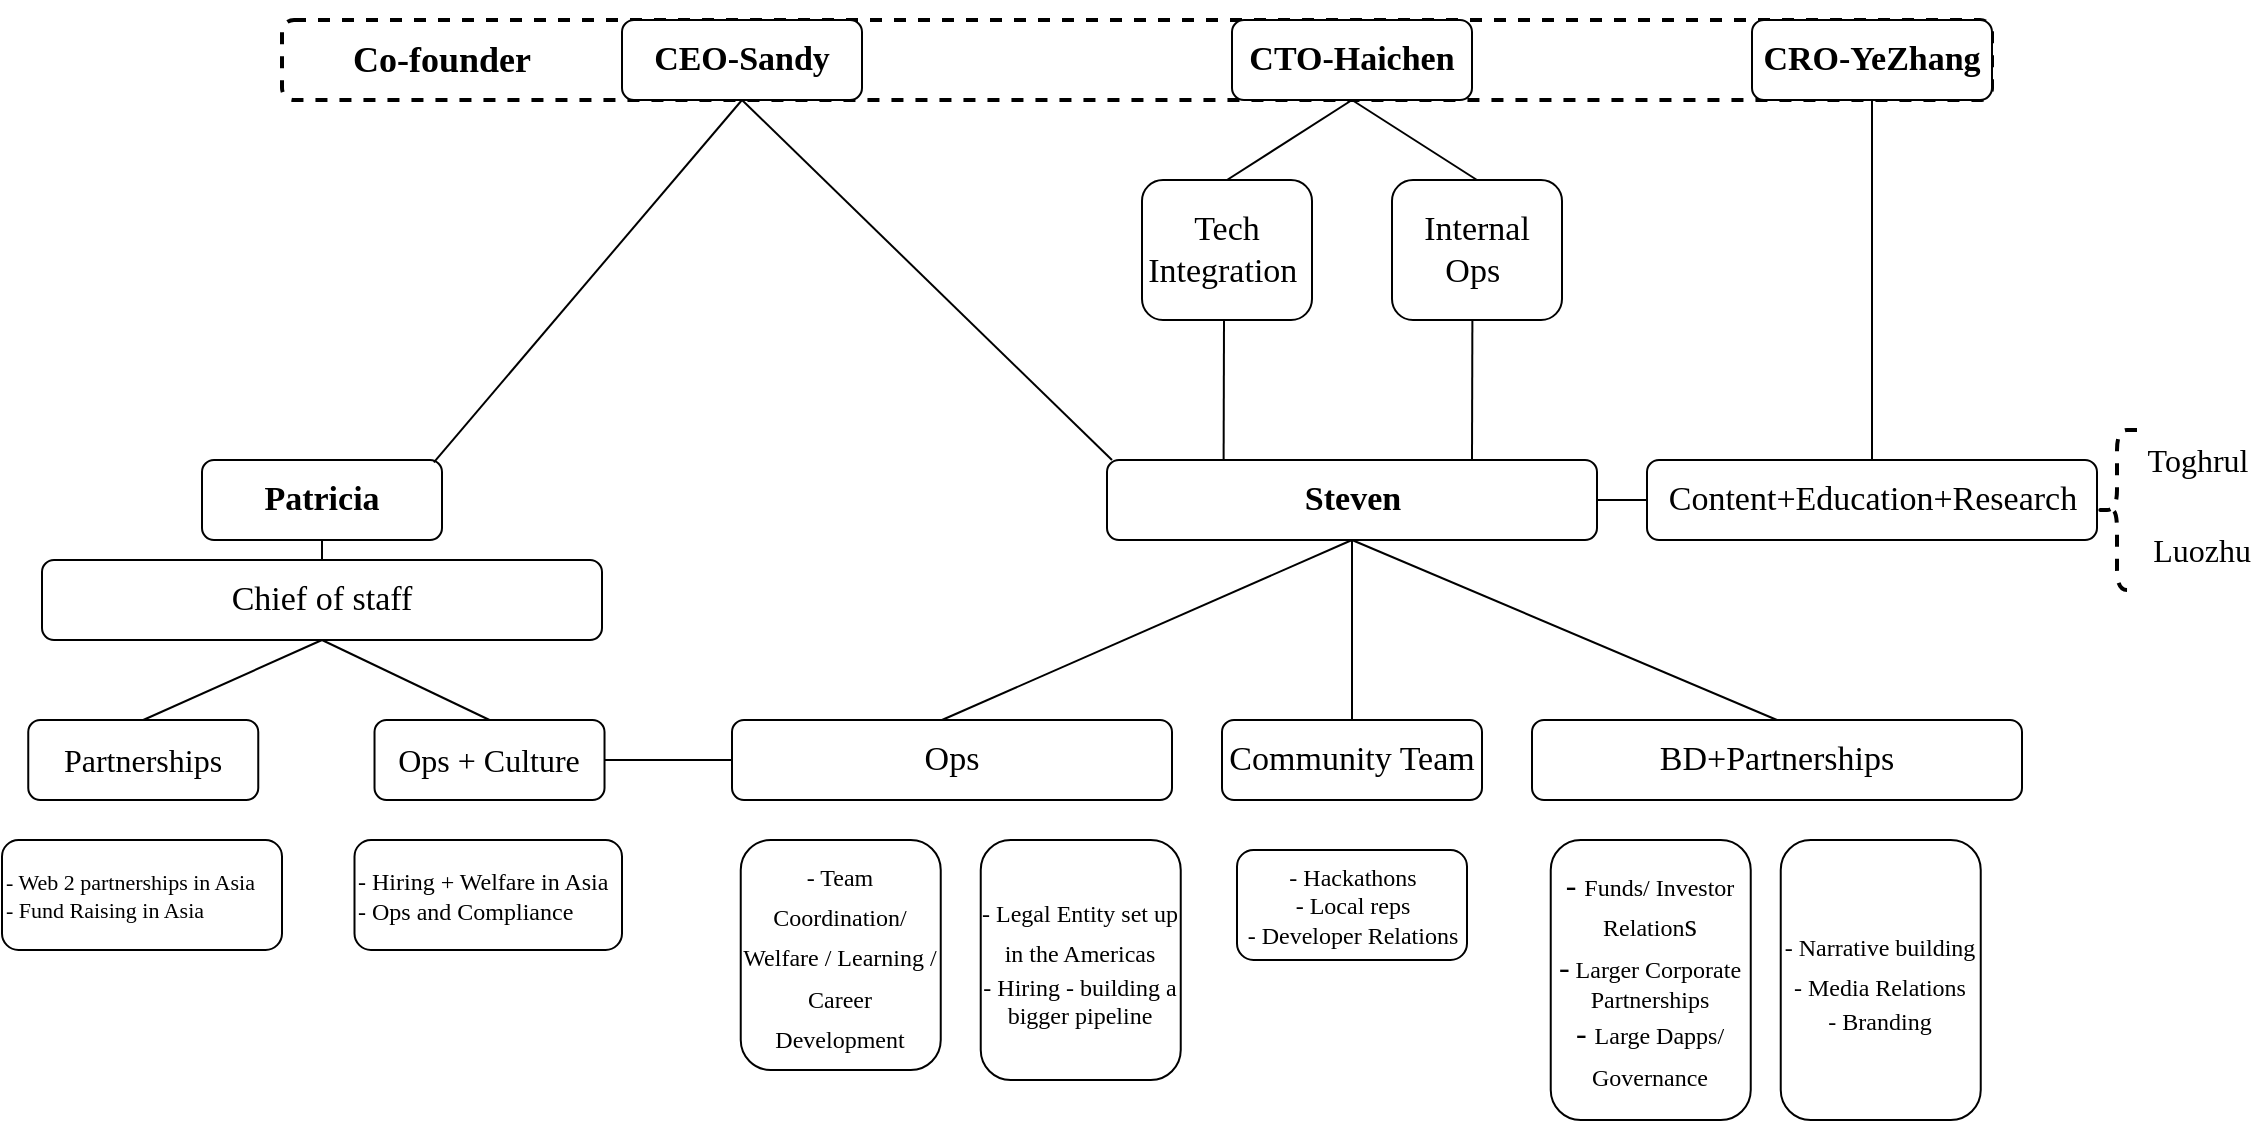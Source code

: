 <mxfile version="20.0.3" type="github" pages="2">
  <diagram id="VboPljYoyyXK83kd2tXr" name="Page-1">
    <mxGraphModel dx="1454" dy="940" grid="1" gridSize="5" guides="1" tooltips="1" connect="1" arrows="1" fold="1" page="1" pageScale="1" pageWidth="1169" pageHeight="1654" math="0" shadow="0">
      <root>
        <mxCell id="0" />
        <mxCell id="1" parent="0" />
        <mxCell id="IgUmUMhMeKIJcgLFIGO4-26" value="" style="rounded=1;whiteSpace=wrap;html=1;fontFamily=Times New Roman;fontSize=17;dashed=1;strokeWidth=2;fillColor=none;" vertex="1" parent="1">
          <mxGeometry x="145" y="70" width="855" height="40" as="geometry" />
        </mxCell>
        <mxCell id="8BELOAltnGTCO5mktgzC-1" value="&lt;font size=&quot;1&quot; face=&quot;Times New Roman&quot;&gt;&lt;b style=&quot;font-size: 17px;&quot;&gt;CEO-Sandy&lt;/b&gt;&lt;/font&gt;" style="rounded=1;whiteSpace=wrap;html=1;" vertex="1" parent="1">
          <mxGeometry x="315" y="70" width="120" height="40" as="geometry" />
        </mxCell>
        <mxCell id="8BELOAltnGTCO5mktgzC-2" value="&lt;font size=&quot;1&quot; face=&quot;Times New Roman&quot;&gt;&lt;b style=&quot;font-size: 17px;&quot;&gt;CTO-Haichen&lt;/b&gt;&lt;/font&gt;" style="rounded=1;whiteSpace=wrap;html=1;" vertex="1" parent="1">
          <mxGeometry x="620" y="70" width="120" height="40" as="geometry" />
        </mxCell>
        <mxCell id="8BELOAltnGTCO5mktgzC-3" value="&lt;font size=&quot;1&quot; face=&quot;Times New Roman&quot;&gt;&lt;b style=&quot;font-size: 17px;&quot;&gt;CRO-YeZhang&lt;/b&gt;&lt;/font&gt;" style="rounded=1;whiteSpace=wrap;html=1;" vertex="1" parent="1">
          <mxGeometry x="880" y="70" width="120" height="40" as="geometry" />
        </mxCell>
        <mxCell id="8BELOAltnGTCO5mktgzC-5" value="&lt;font face=&quot;Times New Roman&quot;&gt;&lt;span style=&quot;font-size: 17px;&quot;&gt;&lt;b&gt;Patricia&lt;/b&gt;&lt;/span&gt;&lt;/font&gt;" style="rounded=1;whiteSpace=wrap;html=1;" vertex="1" parent="1">
          <mxGeometry x="105" y="290" width="120" height="40" as="geometry" />
        </mxCell>
        <mxCell id="8BELOAltnGTCO5mktgzC-6" value="&lt;font face=&quot;Times New Roman&quot;&gt;&lt;span style=&quot;font-size: 17px;&quot;&gt;&lt;b&gt;Steven&lt;/b&gt;&lt;/span&gt;&lt;/font&gt;" style="rounded=1;whiteSpace=wrap;html=1;" vertex="1" parent="1">
          <mxGeometry x="557.5" y="290" width="245" height="40" as="geometry" />
        </mxCell>
        <mxCell id="IgUmUMhMeKIJcgLFIGO4-1" value="" style="endArrow=none;html=1;rounded=0;fontFamily=Times New Roman;fontSize=17;entryX=0.5;entryY=1;entryDx=0;entryDy=0;exitX=0.966;exitY=0.029;exitDx=0;exitDy=0;exitPerimeter=0;" edge="1" parent="1" source="8BELOAltnGTCO5mktgzC-5" target="8BELOAltnGTCO5mktgzC-1">
          <mxGeometry width="50" height="50" relative="1" as="geometry">
            <mxPoint x="500" y="310" as="sourcePoint" />
            <mxPoint x="550" y="260" as="targetPoint" />
          </mxGeometry>
        </mxCell>
        <mxCell id="IgUmUMhMeKIJcgLFIGO4-2" value="" style="endArrow=none;html=1;rounded=0;fontFamily=Times New Roman;fontSize=17;entryX=0.5;entryY=1;entryDx=0;entryDy=0;" edge="1" parent="1" target="8BELOAltnGTCO5mktgzC-1">
          <mxGeometry width="50" height="50" relative="1" as="geometry">
            <mxPoint x="560" y="290" as="sourcePoint" />
            <mxPoint x="280" y="110" as="targetPoint" />
          </mxGeometry>
        </mxCell>
        <mxCell id="IgUmUMhMeKIJcgLFIGO4-3" value="&lt;font face=&quot;Times New Roman&quot;&gt;&lt;span style=&quot;font-size: 17px;&quot;&gt;Chief of staff&lt;/span&gt;&lt;/font&gt;" style="rounded=1;whiteSpace=wrap;html=1;" vertex="1" parent="1">
          <mxGeometry x="25" y="340" width="280" height="40" as="geometry" />
        </mxCell>
        <mxCell id="IgUmUMhMeKIJcgLFIGO4-4" value="&lt;font face=&quot;Times New Roman&quot;&gt;&lt;span style=&quot;font-size: 17px;&quot;&gt;BD+Partnerships&lt;/span&gt;&lt;br&gt;&lt;/font&gt;" style="rounded=1;whiteSpace=wrap;html=1;" vertex="1" parent="1">
          <mxGeometry x="770" y="420" width="245" height="40" as="geometry" />
        </mxCell>
        <mxCell id="IgUmUMhMeKIJcgLFIGO4-5" value="&lt;font face=&quot;Times New Roman&quot;&gt;&lt;span style=&quot;font-size: 17px;&quot;&gt;Community Team&lt;/span&gt;&lt;/font&gt;" style="rounded=1;whiteSpace=wrap;html=1;" vertex="1" parent="1">
          <mxGeometry x="615" y="420" width="130" height="40" as="geometry" />
        </mxCell>
        <mxCell id="IgUmUMhMeKIJcgLFIGO4-7" value="&lt;font face=&quot;Times New Roman&quot;&gt;&lt;span style=&quot;font-size: 17px;&quot;&gt;Tech Integration&amp;nbsp;&lt;/span&gt;&lt;/font&gt;" style="rounded=1;whiteSpace=wrap;html=1;" vertex="1" parent="1">
          <mxGeometry x="575" y="150" width="85" height="70" as="geometry" />
        </mxCell>
        <mxCell id="IgUmUMhMeKIJcgLFIGO4-8" value="&lt;font face=&quot;Times New Roman&quot;&gt;&lt;span style=&quot;font-size: 17px;&quot;&gt;Content+Education+Research&lt;/span&gt;&lt;/font&gt;" style="rounded=1;whiteSpace=wrap;html=1;" vertex="1" parent="1">
          <mxGeometry x="827.5" y="290" width="225" height="40" as="geometry" />
        </mxCell>
        <mxCell id="IgUmUMhMeKIJcgLFIGO4-14" value="" style="endArrow=none;html=1;rounded=0;fontFamily=Times New Roman;fontSize=17;entryX=0.5;entryY=1;entryDx=0;entryDy=0;exitX=0.5;exitY=0;exitDx=0;exitDy=0;" edge="1" parent="1" source="IgUmUMhMeKIJcgLFIGO4-3" target="8BELOAltnGTCO5mktgzC-5">
          <mxGeometry width="50" height="50" relative="1" as="geometry">
            <mxPoint x="450" y="280" as="sourcePoint" />
            <mxPoint x="500" y="230" as="targetPoint" />
          </mxGeometry>
        </mxCell>
        <mxCell id="IgUmUMhMeKIJcgLFIGO4-18" value="&lt;div style=&quot;&quot;&gt;&lt;font style=&quot;font-size: 16px;&quot;&gt;- &lt;/font&gt;&lt;font style=&quot;font-size: 12px;&quot;&gt;Funds/ Investor Relation&lt;/font&gt;&lt;font style=&quot;font-size: 16px;&quot;&gt;s&lt;/font&gt;&lt;/div&gt;&lt;div style=&quot;font-size: 12px;&quot;&gt;&lt;font style=&quot;font-size: 16px;&quot;&gt;-&lt;/font&gt;&lt;font style=&quot;font-size: 12px;&quot;&gt; Larger Corporate Partners&lt;/font&gt;&lt;font style=&quot;font-size: 12px;&quot;&gt;hips&lt;/font&gt;&lt;/div&gt;&lt;div style=&quot;&quot;&gt;&lt;font style=&quot;font-size: 16px;&quot;&gt;- &lt;/font&gt;&lt;font style=&quot;font-size: 12px;&quot;&gt;Large Dapps/ Governance&lt;/font&gt;&lt;/div&gt;" style="rounded=1;whiteSpace=wrap;html=1;fontFamily=Times New Roman;fontSize=17;" vertex="1" parent="1">
          <mxGeometry x="779.37" y="480" width="100" height="140" as="geometry" />
        </mxCell>
        <mxCell id="IgUmUMhMeKIJcgLFIGO4-24" value="&lt;font face=&quot;Times New Roman&quot;&gt;&lt;span style=&quot;font-size: 17px;&quot;&gt;Internal Ops&amp;nbsp;&lt;/span&gt;&lt;/font&gt;" style="rounded=1;whiteSpace=wrap;html=1;" vertex="1" parent="1">
          <mxGeometry x="700" y="150" width="85" height="70" as="geometry" />
        </mxCell>
        <mxCell id="IgUmUMhMeKIJcgLFIGO4-28" value="" style="endArrow=none;html=1;rounded=0;fontFamily=Times New Roman;fontSize=17;exitX=1;exitY=0.5;exitDx=0;exitDy=0;entryX=0;entryY=0.5;entryDx=0;entryDy=0;" edge="1" parent="1" source="8BELOAltnGTCO5mktgzC-6" target="IgUmUMhMeKIJcgLFIGO4-8">
          <mxGeometry width="50" height="50" relative="1" as="geometry">
            <mxPoint x="665" y="280" as="sourcePoint" />
            <mxPoint x="835" y="310" as="targetPoint" />
          </mxGeometry>
        </mxCell>
        <mxCell id="IgUmUMhMeKIJcgLFIGO4-30" value="" style="endArrow=none;html=1;rounded=0;fontFamily=Times New Roman;fontSize=17;exitX=0.5;exitY=0;exitDx=0;exitDy=0;entryX=0.5;entryY=1;entryDx=0;entryDy=0;" edge="1" parent="1" source="IgUmUMhMeKIJcgLFIGO4-7" target="8BELOAltnGTCO5mktgzC-2">
          <mxGeometry width="50" height="50" relative="1" as="geometry">
            <mxPoint x="665" y="280" as="sourcePoint" />
            <mxPoint x="715" y="230" as="targetPoint" />
          </mxGeometry>
        </mxCell>
        <mxCell id="IgUmUMhMeKIJcgLFIGO4-31" value="" style="endArrow=none;html=1;rounded=0;fontFamily=Times New Roman;fontSize=17;entryX=0.5;entryY=1;entryDx=0;entryDy=0;exitX=0.5;exitY=0;exitDx=0;exitDy=0;" edge="1" parent="1" source="IgUmUMhMeKIJcgLFIGO4-24" target="8BELOAltnGTCO5mktgzC-2">
          <mxGeometry width="50" height="50" relative="1" as="geometry">
            <mxPoint x="665" y="280" as="sourcePoint" />
            <mxPoint x="715" y="230" as="targetPoint" />
          </mxGeometry>
        </mxCell>
        <mxCell id="IgUmUMhMeKIJcgLFIGO4-32" value="" style="endArrow=none;html=1;rounded=0;fontFamily=Times New Roman;fontSize=17;exitX=0.5;exitY=0;exitDx=0;exitDy=0;" edge="1" parent="1" source="IgUmUMhMeKIJcgLFIGO4-8" target="8BELOAltnGTCO5mktgzC-3">
          <mxGeometry width="50" height="50" relative="1" as="geometry">
            <mxPoint x="939" y="280" as="sourcePoint" />
            <mxPoint x="715" y="230" as="targetPoint" />
          </mxGeometry>
        </mxCell>
        <mxCell id="IgUmUMhMeKIJcgLFIGO4-34" value="" style="endArrow=none;html=1;rounded=0;fontFamily=Times New Roman;fontSize=17;exitX=0.238;exitY=-0.004;exitDx=0;exitDy=0;exitPerimeter=0;" edge="1" parent="1" source="8BELOAltnGTCO5mktgzC-6">
          <mxGeometry width="50" height="50" relative="1" as="geometry">
            <mxPoint x="665" y="280" as="sourcePoint" />
            <mxPoint x="616" y="220" as="targetPoint" />
          </mxGeometry>
        </mxCell>
        <mxCell id="IgUmUMhMeKIJcgLFIGO4-35" value="" style="endArrow=none;html=1;rounded=0;fontFamily=Times New Roman;fontSize=17;exitX=0.238;exitY=-0.004;exitDx=0;exitDy=0;exitPerimeter=0;" edge="1" parent="1">
          <mxGeometry width="50" height="50" relative="1" as="geometry">
            <mxPoint x="740" y="289.84" as="sourcePoint" />
            <mxPoint x="740.19" y="220" as="targetPoint" />
          </mxGeometry>
        </mxCell>
        <mxCell id="IgUmUMhMeKIJcgLFIGO4-37" value="" style="endArrow=none;html=1;rounded=0;fontFamily=Times New Roman;fontSize=17;entryX=0.5;entryY=1;entryDx=0;entryDy=0;exitX=0.5;exitY=0;exitDx=0;exitDy=0;" edge="1" parent="1" source="IgUmUMhMeKIJcgLFIGO4-5" target="8BELOAltnGTCO5mktgzC-6">
          <mxGeometry width="50" height="50" relative="1" as="geometry">
            <mxPoint x="660" y="255" as="sourcePoint" />
            <mxPoint x="710" y="205" as="targetPoint" />
          </mxGeometry>
        </mxCell>
        <mxCell id="IgUmUMhMeKIJcgLFIGO4-38" value="&lt;font face=&quot;Times New Roman&quot; style=&quot;font-size: 16px;&quot;&gt;Ops + Culture&lt;/font&gt;" style="rounded=1;whiteSpace=wrap;html=1;" vertex="1" parent="1">
          <mxGeometry x="191.26" y="420" width="115" height="40" as="geometry" />
        </mxCell>
        <mxCell id="IgUmUMhMeKIJcgLFIGO4-39" value="&lt;div style=&quot;&quot;&gt;&lt;font face=&quot;Times New Roman&quot; style=&quot;font-size: 12px;&quot;&gt;- Hiring + Welfare in Asia&lt;/font&gt;&lt;/div&gt;&lt;div style=&quot;&quot;&gt;&lt;font face=&quot;Times New Roman&quot; style=&quot;font-size: 12px;&quot;&gt;- Ops and Compliance&lt;/font&gt;&lt;/div&gt;" style="rounded=1;whiteSpace=wrap;html=1;verticalAlign=middle;align=left;" vertex="1" parent="1">
          <mxGeometry x="181.25" y="480" width="133.75" height="55" as="geometry" />
        </mxCell>
        <mxCell id="IgUmUMhMeKIJcgLFIGO4-41" value="&lt;h3&gt;&lt;span style=&quot;background-color: rgb(255, 255, 255);&quot;&gt;&lt;font style=&quot;font-size: 18px;&quot;&gt;Co-founder&lt;/font&gt;&lt;/span&gt;&lt;/h3&gt;" style="text;html=1;strokeColor=none;fillColor=none;align=center;verticalAlign=middle;whiteSpace=wrap;rounded=0;fontFamily=Times New Roman;fontSize=16;" vertex="1" parent="1">
          <mxGeometry x="160" y="75" width="130" height="30" as="geometry" />
        </mxCell>
        <mxCell id="IgUmUMhMeKIJcgLFIGO4-43" value="&lt;font face=&quot;Times New Roman&quot; style=&quot;font-size: 16px;&quot;&gt;Partnerships&lt;/font&gt;" style="rounded=1;whiteSpace=wrap;html=1;" vertex="1" parent="1">
          <mxGeometry x="18.13" y="420" width="115" height="40" as="geometry" />
        </mxCell>
        <mxCell id="IgUmUMhMeKIJcgLFIGO4-45" value="&lt;div style=&quot;font-size: 11px;&quot;&gt;&lt;div&gt;&lt;font face=&quot;Times New Roman&quot;&gt;- Web 2 partnerships in Asia&lt;/font&gt;&lt;/div&gt;&lt;div&gt;&lt;font face=&quot;Times New Roman&quot;&gt;- Fund Raising in Asia&lt;/font&gt;&lt;/div&gt;&lt;/div&gt;" style="rounded=1;whiteSpace=wrap;html=1;verticalAlign=middle;align=left;" vertex="1" parent="1">
          <mxGeometry x="5" y="480" width="140" height="55" as="geometry" />
        </mxCell>
        <mxCell id="IgUmUMhMeKIJcgLFIGO4-46" value="&lt;div style=&quot;font-size: 12px;&quot;&gt;&lt;div&gt;- Hackathons&lt;/div&gt;&lt;div&gt;- Local reps&lt;/div&gt;&lt;div&gt;- Developer Relations&lt;/div&gt;&lt;/div&gt;" style="rounded=1;whiteSpace=wrap;html=1;fontFamily=Times New Roman;fontSize=17;" vertex="1" parent="1">
          <mxGeometry x="622.5" y="485" width="115" height="55" as="geometry" />
        </mxCell>
        <mxCell id="IgUmUMhMeKIJcgLFIGO4-48" value="&lt;div style=&quot;&quot;&gt;&lt;span style=&quot;background-color: initial;&quot;&gt;&lt;span style=&quot;font-size: 12px;&quot;&gt;- Narrative building&lt;/span&gt;&lt;br&gt;&lt;span style=&quot;font-size: 12px;&quot;&gt;- Media Relations&lt;/span&gt;&lt;/span&gt;&lt;br&gt;&lt;/div&gt;&lt;div style=&quot;&quot;&gt;&lt;font style=&quot;font-size: 12px;&quot;&gt;&lt;div&gt;- Branding&lt;/div&gt;&lt;/font&gt;&lt;/div&gt;" style="rounded=1;whiteSpace=wrap;html=1;fontFamily=Times New Roman;fontSize=17;" vertex="1" parent="1">
          <mxGeometry x="894.37" y="480" width="100" height="140" as="geometry" />
        </mxCell>
        <mxCell id="IgUmUMhMeKIJcgLFIGO4-50" value="&lt;font face=&quot;Times New Roman&quot;&gt;&lt;span style=&quot;font-size: 17px;&quot;&gt;Ops&lt;/span&gt;&lt;/font&gt;" style="rounded=1;whiteSpace=wrap;html=1;" vertex="1" parent="1">
          <mxGeometry x="370" y="420" width="220" height="40" as="geometry" />
        </mxCell>
        <mxCell id="IgUmUMhMeKIJcgLFIGO4-52" value="&lt;div style=&quot;&quot;&gt;&lt;span style=&quot;font-size: 12px; background-color: initial;&quot;&gt;- Team Coordination/ Welfare / Learning / Career Development&lt;/span&gt;&lt;/div&gt;" style="rounded=1;whiteSpace=wrap;html=1;fontFamily=Times New Roman;fontSize=17;" vertex="1" parent="1">
          <mxGeometry x="374.37" y="480" width="100" height="115" as="geometry" />
        </mxCell>
        <mxCell id="IgUmUMhMeKIJcgLFIGO4-53" value="&lt;div style=&quot;&quot;&gt;&lt;span style=&quot;font-size: 12px; background-color: initial;&quot;&gt;- Legal Entity set up in the Americas&lt;/span&gt;&lt;br&gt;&lt;/div&gt;&lt;div style=&quot;&quot;&gt;&lt;font style=&quot;font-size: 12px;&quot;&gt;&lt;div&gt;- Hiring - building a bigger pipeline&lt;/div&gt;&lt;/font&gt;&lt;/div&gt;" style="rounded=1;whiteSpace=wrap;html=1;fontFamily=Times New Roman;fontSize=17;" vertex="1" parent="1">
          <mxGeometry x="494.37" y="480" width="100" height="120" as="geometry" />
        </mxCell>
        <mxCell id="IgUmUMhMeKIJcgLFIGO4-57" value="" style="endArrow=none;html=1;rounded=0;fontFamily=Times New Roman;fontSize=12;fontColor=#000000;entryX=0.5;entryY=1;entryDx=0;entryDy=0;" edge="1" parent="1" target="8BELOAltnGTCO5mktgzC-6">
          <mxGeometry width="50" height="50" relative="1" as="geometry">
            <mxPoint x="475" y="420" as="sourcePoint" />
            <mxPoint x="580" y="345" as="targetPoint" />
          </mxGeometry>
        </mxCell>
        <mxCell id="IgUmUMhMeKIJcgLFIGO4-58" value="" style="endArrow=none;html=1;rounded=0;fontFamily=Times New Roman;fontSize=12;fontColor=#000000;exitX=0.5;exitY=0;exitDx=0;exitDy=0;" edge="1" parent="1" source="IgUmUMhMeKIJcgLFIGO4-4">
          <mxGeometry width="50" height="50" relative="1" as="geometry">
            <mxPoint x="530" y="395" as="sourcePoint" />
            <mxPoint x="680" y="330" as="targetPoint" />
          </mxGeometry>
        </mxCell>
        <mxCell id="IgUmUMhMeKIJcgLFIGO4-59" value="" style="endArrow=none;html=1;rounded=0;fontFamily=Times New Roman;fontSize=12;fontColor=#000000;entryX=0.5;entryY=1;entryDx=0;entryDy=0;exitX=0.5;exitY=0;exitDx=0;exitDy=0;" edge="1" parent="1" source="IgUmUMhMeKIJcgLFIGO4-43" target="IgUmUMhMeKIJcgLFIGO4-3">
          <mxGeometry width="50" height="50" relative="1" as="geometry">
            <mxPoint x="530" y="395" as="sourcePoint" />
            <mxPoint x="580" y="345" as="targetPoint" />
          </mxGeometry>
        </mxCell>
        <mxCell id="IgUmUMhMeKIJcgLFIGO4-60" value="" style="endArrow=none;html=1;rounded=0;fontFamily=Times New Roman;fontSize=12;fontColor=#000000;entryX=0.5;entryY=1;entryDx=0;entryDy=0;exitX=0.5;exitY=0;exitDx=0;exitDy=0;" edge="1" parent="1" source="IgUmUMhMeKIJcgLFIGO4-38" target="IgUmUMhMeKIJcgLFIGO4-3">
          <mxGeometry width="50" height="50" relative="1" as="geometry">
            <mxPoint x="530" y="395" as="sourcePoint" />
            <mxPoint x="580" y="345" as="targetPoint" />
          </mxGeometry>
        </mxCell>
        <mxCell id="IgUmUMhMeKIJcgLFIGO4-61" value="" style="endArrow=none;html=1;rounded=0;fontFamily=Times New Roman;fontSize=12;fontColor=#000000;entryX=1;entryY=0.5;entryDx=0;entryDy=0;exitX=0;exitY=0.5;exitDx=0;exitDy=0;" edge="1" parent="1" source="IgUmUMhMeKIJcgLFIGO4-50" target="IgUmUMhMeKIJcgLFIGO4-38">
          <mxGeometry width="50" height="50" relative="1" as="geometry">
            <mxPoint x="530" y="395" as="sourcePoint" />
            <mxPoint x="580" y="345" as="targetPoint" />
          </mxGeometry>
        </mxCell>
        <mxCell id="IgUmUMhMeKIJcgLFIGO4-62" value="" style="shape=curlyBracket;whiteSpace=wrap;html=1;rounded=1;dashed=1;fontFamily=Times New Roman;fontSize=12;fontColor=#000000;strokeWidth=2;fillColor=none;" vertex="1" parent="1">
          <mxGeometry x="1052.5" y="275" width="20" height="80" as="geometry" />
        </mxCell>
        <mxCell id="IgUmUMhMeKIJcgLFIGO4-63" value="&lt;font style=&quot;font-size: 16px;&quot;&gt;Toghrul&lt;/font&gt;" style="text;html=1;strokeColor=none;fillColor=none;align=center;verticalAlign=middle;whiteSpace=wrap;rounded=0;dashed=1;fontFamily=Times New Roman;fontSize=12;fontColor=#000000;" vertex="1" parent="1">
          <mxGeometry x="1072.5" y="275" width="60" height="30" as="geometry" />
        </mxCell>
        <mxCell id="IgUmUMhMeKIJcgLFIGO4-65" value="&lt;font style=&quot;font-size: 16px;&quot;&gt;Luozhu&lt;/font&gt;" style="text;html=1;strokeColor=none;fillColor=none;align=center;verticalAlign=middle;whiteSpace=wrap;rounded=0;dashed=1;fontFamily=Times New Roman;fontSize=12;fontColor=#000000;" vertex="1" parent="1">
          <mxGeometry x="1075" y="320" width="60" height="30" as="geometry" />
        </mxCell>
      </root>
    </mxGraphModel>
  </diagram>
  <diagram id="Frk7JOEavVjtALirF4yj" name="Page-2">
    <mxGraphModel dx="1018" dy="658" grid="1" gridSize="10" guides="1" tooltips="1" connect="1" arrows="1" fold="1" page="1" pageScale="1" pageWidth="827" pageHeight="1169" math="0" shadow="0">
      <root>
        <mxCell id="0" />
        <mxCell id="1" parent="0" />
      </root>
    </mxGraphModel>
  </diagram>
</mxfile>
